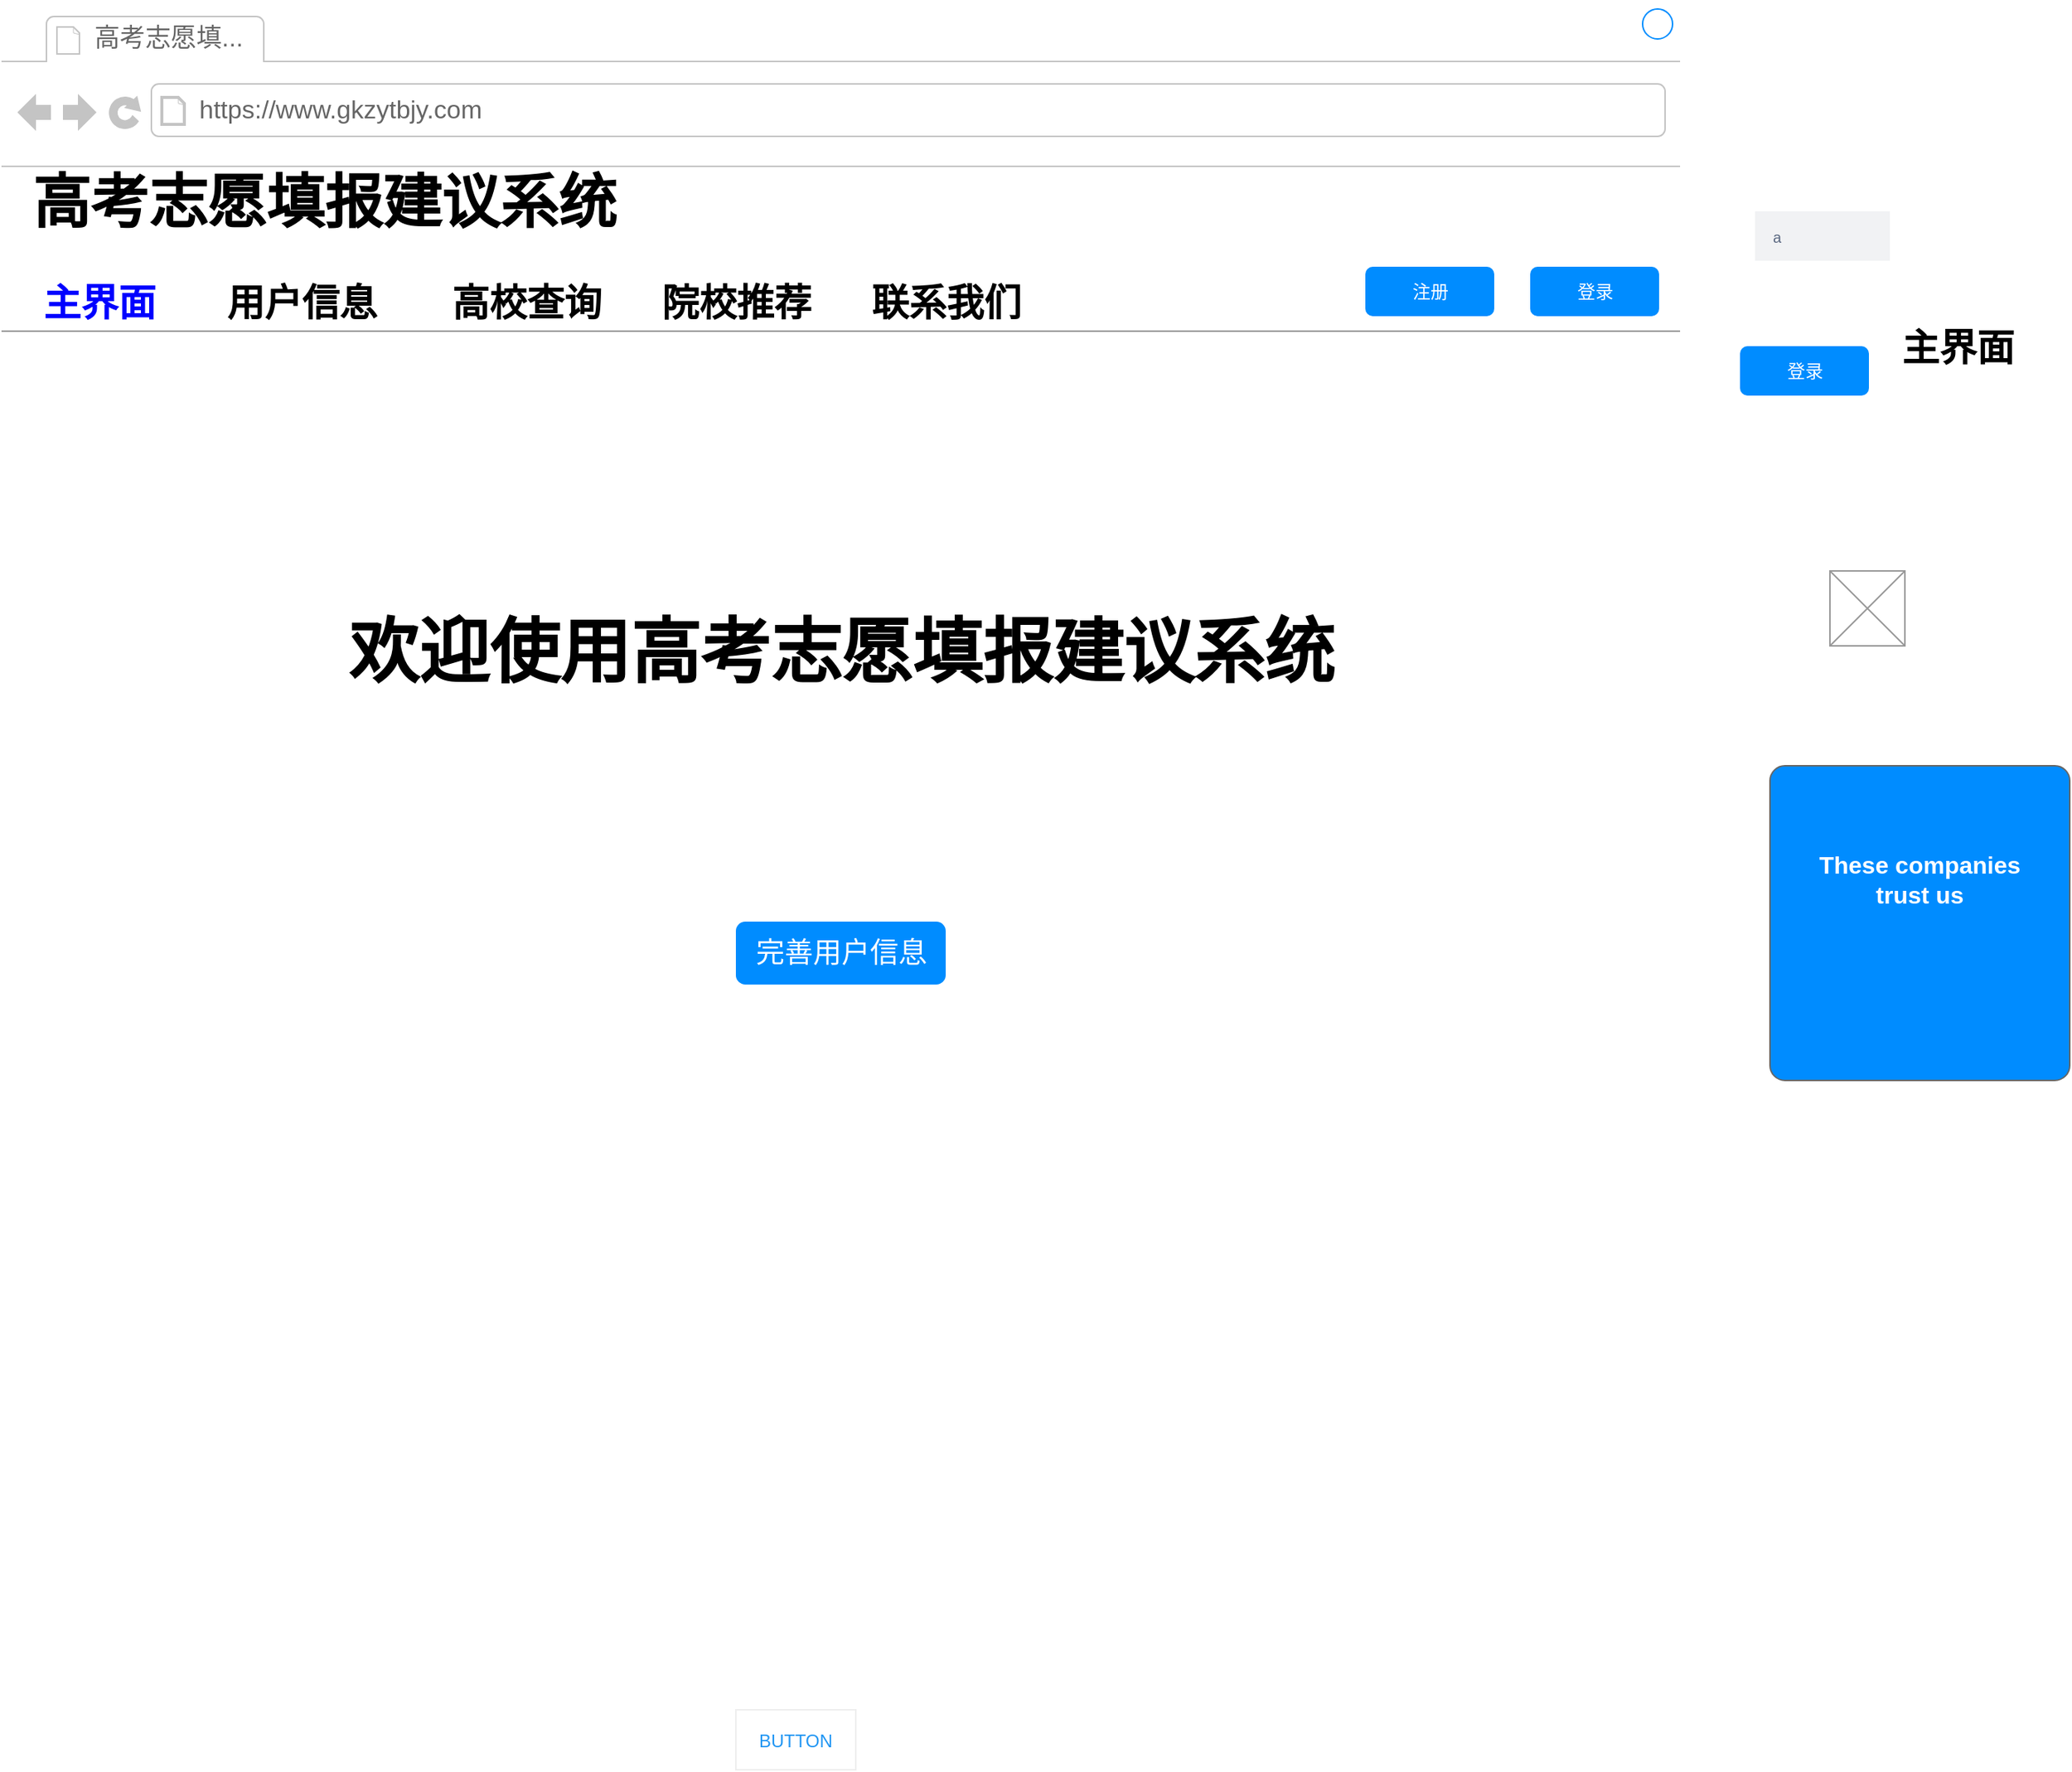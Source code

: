 <mxfile version="13.8.2" type="device"><diagram id="piDafpqhtRUU5qUU-vj8" name="Page-1"><mxGraphModel dx="1474" dy="1999" grid="1" gridSize="10" guides="1" tooltips="1" connect="1" arrows="1" fold="1" page="1" pageScale="1" pageWidth="827" pageHeight="1169" math="0" shadow="0"><root><mxCell id="0"/><mxCell id="1" parent="0"/><mxCell id="8962rQQDY3VNNf6We3Pp-1" value="" style="strokeWidth=1;shadow=0;dashed=0;align=center;html=1;shape=mxgraph.mockup.containers.browserWindow;rSize=0;strokeColor2=#008cff;strokeColor3=#c4c4c4;mainText=,;recursiveResize=0;strokeColor=#FFFFFF;fontColor=#FFFFFF;" parent="1" vertex="1"><mxGeometry x="10" y="-50" width="1120" height="800" as="geometry"/></mxCell><mxCell id="8962rQQDY3VNNf6We3Pp-2" value="高考志愿填..." style="strokeWidth=1;shadow=0;dashed=0;align=center;html=1;shape=mxgraph.mockup.containers.anchor;fontSize=17;fontColor=#666666;align=left;" parent="8962rQQDY3VNNf6We3Pp-1" vertex="1"><mxGeometry x="60" y="12" width="110" height="26" as="geometry"/></mxCell><mxCell id="8962rQQDY3VNNf6We3Pp-3" value="https://www.gkzytbjy.com" style="strokeWidth=1;shadow=0;dashed=0;align=center;html=1;shape=mxgraph.mockup.containers.anchor;rSize=0;fontSize=17;fontColor=#666666;align=left;" parent="8962rQQDY3VNNf6We3Pp-1" vertex="1"><mxGeometry x="130" y="60" width="250" height="26" as="geometry"/></mxCell><mxCell id="8962rQQDY3VNNf6We3Pp-30" value="" style="shape=rect;fillColor=#ffffff;strokeColor=#eeeeee;shadow=0;fontSize=13;fontColor=#0066CC;" parent="8962rQQDY3VNNf6We3Pp-1" vertex="1"><mxGeometry x="490" y="1140" width="80" height="40" as="geometry"/></mxCell><mxCell id="8962rQQDY3VNNf6We3Pp-31" value="BUTTON" style="shape=rect;strokeColor=none;fillColor=none;fontSize=12;fontColor=#2196F3;dashed=0;" parent="8962rQQDY3VNNf6We3Pp-1" vertex="1"><mxGeometry x="490" y="1140" width="80" height="40" as="geometry"/></mxCell><mxCell id="8962rQQDY3VNNf6We3Pp-35" value="" style="verticalLabelPosition=bottom;shadow=0;dashed=0;align=center;html=1;verticalAlign=top;strokeWidth=1;shape=mxgraph.mockup.markup.line;strokeColor=#999999;fillColor=#008CFF;fontSize=13;fontColor=#0066CC;" parent="8962rQQDY3VNNf6We3Pp-1" vertex="1"><mxGeometry y="210" width="1120" height="20" as="geometry"/></mxCell><mxCell id="sufqVdbzduv3Dd5XHXr0-3" value="注册" style="rounded=1;align=center;strokeColor=none;html=1;fontColor=#ffffff;fontSize=12;fillColor=#008CFF;" vertex="1" parent="8962rQQDY3VNNf6We3Pp-1"><mxGeometry x="910" y="177" width="86" height="33" as="geometry"/></mxCell><mxCell id="sufqVdbzduv3Dd5XHXr0-4" value="登录" style="rounded=1;align=center;strokeColor=none;html=1;fontColor=#ffffff;fontSize=12;fillColor=#008CFF;" vertex="1" parent="8962rQQDY3VNNf6We3Pp-1"><mxGeometry x="1020" y="177" width="86" height="33" as="geometry"/></mxCell><mxCell id="sufqVdbzduv3Dd5XHXr0-6" value="&lt;font size=&quot;1&quot;&gt;&lt;b&gt;&lt;font style=&quot;font-size: 39px&quot;&gt;高考志愿填报建议系统&lt;/font&gt;&lt;/b&gt;&lt;/font&gt;" style="text;html=1;align=center;verticalAlign=middle;resizable=0;points=[];autosize=1;" vertex="1" parent="8962rQQDY3VNNf6We3Pp-1"><mxGeometry x="10" y="120" width="410" height="30" as="geometry"/></mxCell><mxCell id="sufqVdbzduv3Dd5XHXr0-10" value="&lt;font color=&quot;#0000FF&quot;&gt;&lt;b&gt;&lt;font style=&quot;font-size: 25px&quot;&gt;主界面&lt;/font&gt;&lt;/b&gt;&lt;/font&gt;" style="text;html=1;align=center;verticalAlign=middle;resizable=0;points=[];autosize=1;" vertex="1" parent="8962rQQDY3VNNf6We3Pp-1"><mxGeometry x="20" y="190" width="90" height="20" as="geometry"/></mxCell><mxCell id="sufqVdbzduv3Dd5XHXr0-11" value="&lt;b&gt;&lt;font style=&quot;font-size: 25px&quot;&gt;用户信息&lt;/font&gt;&lt;/b&gt;" style="text;html=1;align=center;verticalAlign=middle;resizable=0;points=[];autosize=1;" vertex="1" parent="8962rQQDY3VNNf6We3Pp-1"><mxGeometry x="140" y="190" width="120" height="20" as="geometry"/></mxCell><mxCell id="sufqVdbzduv3Dd5XHXr0-13" value="&lt;b&gt;&lt;font style=&quot;font-size: 25px&quot;&gt;高校查询&lt;/font&gt;&lt;/b&gt;" style="text;html=1;align=center;verticalAlign=middle;resizable=0;points=[];autosize=1;" vertex="1" parent="8962rQQDY3VNNf6We3Pp-1"><mxGeometry x="290" y="190" width="120" height="20" as="geometry"/></mxCell><mxCell id="sufqVdbzduv3Dd5XHXr0-14" value="&lt;b&gt;&lt;font style=&quot;font-size: 25px&quot;&gt;院校推荐&lt;/font&gt;&lt;/b&gt;" style="text;html=1;align=center;verticalAlign=middle;resizable=0;points=[];autosize=1;" vertex="1" parent="8962rQQDY3VNNf6We3Pp-1"><mxGeometry x="430" y="190" width="120" height="20" as="geometry"/></mxCell><mxCell id="sufqVdbzduv3Dd5XHXr0-15" value="&lt;b&gt;&lt;font style=&quot;font-size: 25px&quot;&gt;联系我们&lt;/font&gt;&lt;/b&gt;" style="text;html=1;align=center;verticalAlign=middle;resizable=0;points=[];autosize=1;" vertex="1" parent="8962rQQDY3VNNf6We3Pp-1"><mxGeometry x="570" y="190" width="120" height="20" as="geometry"/></mxCell><mxCell id="sufqVdbzduv3Dd5XHXr0-30" value="&lt;font style=&quot;font-size: 19px&quot;&gt;完善用户信息&lt;/font&gt;" style="rounded=1;align=center;strokeColor=none;html=1;fontColor=#ffffff;fontSize=12;fillColor=#008CFF;" vertex="1" parent="8962rQQDY3VNNf6We3Pp-1"><mxGeometry x="490" y="614" width="140" height="42" as="geometry"/></mxCell><mxCell id="sufqVdbzduv3Dd5XHXr0-33" value="&lt;font style=&quot;font-size: 47px&quot;&gt;&lt;b&gt;&lt;font style=&quot;font-size: 47px&quot;&gt;欢迎使用高考志愿填报建议系统&lt;/font&gt;&lt;/b&gt;&lt;/font&gt;" style="text;html=1;align=center;verticalAlign=middle;resizable=0;points=[];autosize=1;" vertex="1" parent="8962rQQDY3VNNf6We3Pp-1"><mxGeometry x="225" y="420" width="670" height="30" as="geometry"/></mxCell><mxCell id="8962rQQDY3VNNf6We3Pp-18" value="" style="verticalLabelPosition=bottom;shadow=0;dashed=0;align=center;html=1;verticalAlign=top;strokeWidth=1;shape=mxgraph.mockup.graphics.simpleIcon;strokeColor=#999999;fontSize=13;fontColor=#0066CC;" parent="1" vertex="1"><mxGeometry x="1230" y="330" width="50" height="50" as="geometry"/></mxCell><mxCell id="8962rQQDY3VNNf6We3Pp-27" value="" style="strokeWidth=1;shadow=0;dashed=0;align=center;html=1;shape=mxgraph.mockup.buttons.multiButton;fillColor=#008cff;strokeColor=#666666;mainText=;subText=;fontSize=13;fontColor=#0066CC;" parent="1" vertex="1"><mxGeometry x="1190" y="460" width="200" height="210" as="geometry"/></mxCell><mxCell id="8962rQQDY3VNNf6We3Pp-28" value="These companies&lt;br&gt;trust us" style="strokeWidth=1;shadow=0;dashed=0;align=center;html=1;shape=mxgraph.mockup.anchor;fontSize=16;fontColor=#ffffff;fontStyle=1;whiteSpace=wrap;" parent="8962rQQDY3VNNf6We3Pp-27" vertex="1"><mxGeometry y="33.6" width="200" height="84" as="geometry"/></mxCell><mxCell id="8962rQQDY3VNNf6We3Pp-29" value="" style="strokeWidth=1;shadow=0;dashed=0;align=center;html=1;shape=mxgraph.mockup.anchor;fontSize=12;fontColor=#ffffff;fontStyle=1;whiteSpace=wrap;" parent="8962rQQDY3VNNf6We3Pp-27" vertex="1"><mxGeometry y="126" width="200" height="42" as="geometry"/></mxCell><mxCell id="8962rQQDY3VNNf6We3Pp-6" value="&lt;div align=&quot;left&quot;&gt;a&lt;/div&gt;" style="rounded=1;fillColor=#F1F2F4;strokeColor=none;html=1;fontColor=#596780;align=left;fontSize=10;spacingLeft=10;arcSize=0;" parent="1" vertex="1"><mxGeometry x="1180" y="90" width="90" height="33" as="geometry"/></mxCell><mxCell id="sufqVdbzduv3Dd5XHXr0-9" value="&lt;b&gt;&lt;font style=&quot;font-size: 25px&quot;&gt;主界面&lt;/font&gt;&lt;/b&gt;" style="text;html=1;align=center;verticalAlign=middle;resizable=0;points=[];autosize=1;" vertex="1" parent="1"><mxGeometry x="1270" y="170" width="90" height="20" as="geometry"/></mxCell><mxCell id="sufqVdbzduv3Dd5XHXr0-29" value="登录" style="rounded=1;align=center;strokeColor=none;html=1;fontColor=#ffffff;fontSize=12;fillColor=#008CFF;" vertex="1" parent="1"><mxGeometry x="1170" y="180" width="86" height="33" as="geometry"/></mxCell></root></mxGraphModel></diagram></mxfile>